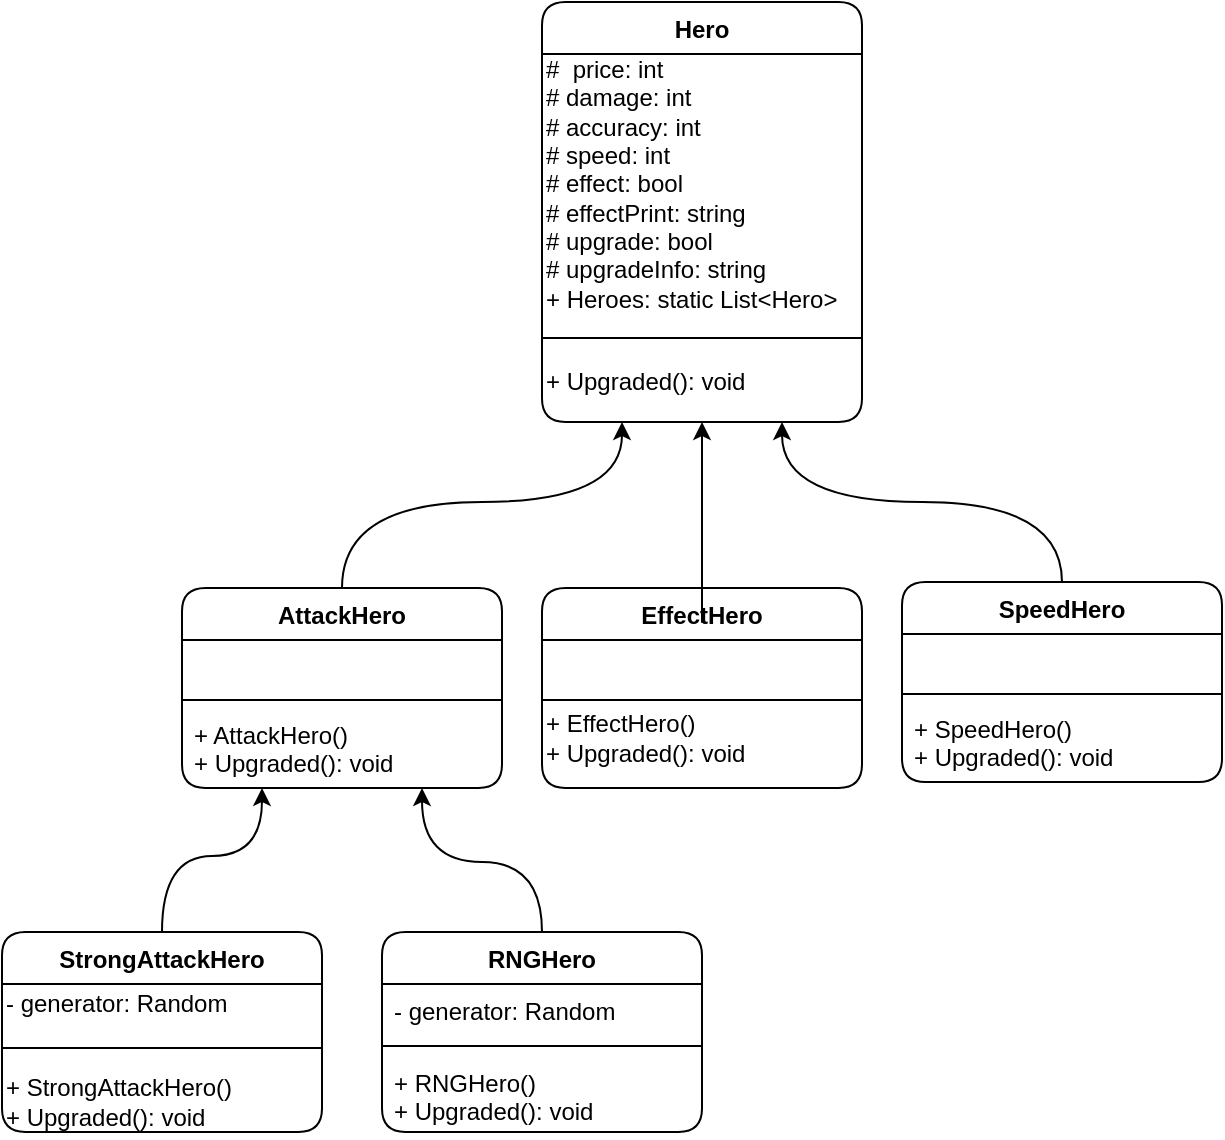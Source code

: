 <mxfile version="14.6.11" type="github" pages="2">
  <diagram id="C5RBs43oDa-KdzZeNtuy" name="Hero">
    <mxGraphModel dx="749" dy="627" grid="1" gridSize="10" guides="1" tooltips="1" connect="1" arrows="1" fold="1" page="1" pageScale="1" pageWidth="827" pageHeight="1169" math="0" shadow="0">
      <root>
        <mxCell id="WIyWlLk6GJQsqaUBKTNV-0" />
        <mxCell id="WIyWlLk6GJQsqaUBKTNV-1" parent="WIyWlLk6GJQsqaUBKTNV-0" />
        <mxCell id="zkfFHV4jXpPFQw0GAbJ--0" value="Hero" style="swimlane;fontStyle=1;align=center;verticalAlign=top;childLayout=stackLayout;horizontal=1;startSize=26;horizontalStack=0;resizeParent=1;resizeLast=0;collapsible=1;marginBottom=0;shadow=0;strokeWidth=1;rounded=1;" parent="WIyWlLk6GJQsqaUBKTNV-1" vertex="1">
          <mxGeometry x="320" y="120" width="160" height="210" as="geometry">
            <mxRectangle x="230" y="140" width="160" height="26" as="alternateBounds" />
          </mxGeometry>
        </mxCell>
        <mxCell id="fOFZKlebAl8qTiJnDQJF-10" value="#&amp;nbsp; price: int&lt;br&gt;# damage: int&lt;br&gt;# accuracy: int&lt;br&gt;# speed: int&lt;br&gt;# effect: bool&lt;br&gt;# effectPrint: string&lt;br&gt;# upgrade: bool&lt;br&gt;# upgradeInfo: string&lt;br&gt;+ Heroes: static List&amp;lt;Hero&amp;gt;" style="text;html=1;align=left;verticalAlign=middle;resizable=0;points=[];autosize=1;strokeColor=none;" parent="zkfFHV4jXpPFQw0GAbJ--0" vertex="1">
          <mxGeometry y="26" width="160" height="130" as="geometry" />
        </mxCell>
        <mxCell id="zkfFHV4jXpPFQw0GAbJ--4" value="" style="line;html=1;strokeWidth=1;align=left;verticalAlign=middle;spacingTop=-1;spacingLeft=3;spacingRight=3;rotatable=0;labelPosition=right;points=[];portConstraint=eastwest;rounded=1;" parent="zkfFHV4jXpPFQw0GAbJ--0" vertex="1">
          <mxGeometry y="156" width="160" height="24" as="geometry" />
        </mxCell>
        <mxCell id="5n9pGK_i3ejU4ObwaQJb-2" value="+ Upgraded(): void" style="text;html=1;align=left;verticalAlign=middle;resizable=0;points=[];autosize=1;strokeColor=none;" parent="zkfFHV4jXpPFQw0GAbJ--0" vertex="1">
          <mxGeometry y="180" width="160" height="20" as="geometry" />
        </mxCell>
        <mxCell id="zkfFHV4jXpPFQw0GAbJ--6" value="AttackHero" style="swimlane;fontStyle=1;align=center;verticalAlign=top;childLayout=stackLayout;horizontal=1;startSize=26;horizontalStack=0;resizeParent=1;resizeLast=0;collapsible=1;marginBottom=0;shadow=0;strokeWidth=1;rounded=1;" parent="WIyWlLk6GJQsqaUBKTNV-1" vertex="1">
          <mxGeometry x="140" y="413" width="160" height="100" as="geometry">
            <mxRectangle x="130" y="380" width="160" height="26" as="alternateBounds" />
          </mxGeometry>
        </mxCell>
        <mxCell id="zkfFHV4jXpPFQw0GAbJ--8" value=" " style="text;align=left;verticalAlign=top;spacingLeft=4;spacingRight=4;overflow=hidden;rotatable=0;points=[[0,0.5],[1,0.5]];portConstraint=eastwest;shadow=0;html=0;rounded=1;" parent="zkfFHV4jXpPFQw0GAbJ--6" vertex="1">
          <mxGeometry y="26" width="160" height="26" as="geometry" />
        </mxCell>
        <mxCell id="zkfFHV4jXpPFQw0GAbJ--9" value="" style="line;html=1;strokeWidth=1;align=left;verticalAlign=middle;spacingTop=-1;spacingLeft=3;spacingRight=3;rotatable=0;labelPosition=right;points=[];portConstraint=eastwest;rounded=1;" parent="zkfFHV4jXpPFQw0GAbJ--6" vertex="1">
          <mxGeometry y="52" width="160" height="8" as="geometry" />
        </mxCell>
        <mxCell id="zkfFHV4jXpPFQw0GAbJ--10" value="+ AttackHero()&#xa;+ Upgraded(): void" style="text;align=left;verticalAlign=top;spacingLeft=4;spacingRight=4;overflow=hidden;rotatable=0;points=[[0,0.5],[1,0.5]];portConstraint=eastwest;fontStyle=0;rounded=1;" parent="zkfFHV4jXpPFQw0GAbJ--6" vertex="1">
          <mxGeometry y="60" width="160" height="40" as="geometry" />
        </mxCell>
        <mxCell id="zkfFHV4jXpPFQw0GAbJ--12" value="" style="endArrow=classic;endFill=1;shadow=0;strokeWidth=1;edgeStyle=elbowEdgeStyle;elbow=vertical;curved=1;exitX=0.5;exitY=0;exitDx=0;exitDy=0;entryX=0.25;entryY=1;entryDx=0;entryDy=0;" parent="WIyWlLk6GJQsqaUBKTNV-1" source="zkfFHV4jXpPFQw0GAbJ--6" target="zkfFHV4jXpPFQw0GAbJ--0" edge="1">
          <mxGeometry width="160" relative="1" as="geometry">
            <mxPoint x="300" y="203" as="sourcePoint" />
            <mxPoint x="300" y="203" as="targetPoint" />
            <Array as="points">
              <mxPoint x="290" y="370" />
            </Array>
          </mxGeometry>
        </mxCell>
        <mxCell id="zkfFHV4jXpPFQw0GAbJ--13" value="EffectHero" style="swimlane;fontStyle=1;align=center;verticalAlign=top;childLayout=stackLayout;horizontal=1;startSize=26;horizontalStack=0;resizeParent=1;resizeLast=0;collapsible=1;marginBottom=0;shadow=0;strokeWidth=1;rounded=1;" parent="WIyWlLk6GJQsqaUBKTNV-1" vertex="1">
          <mxGeometry x="320" y="413" width="160" height="100" as="geometry">
            <mxRectangle x="340" y="380" width="170" height="26" as="alternateBounds" />
          </mxGeometry>
        </mxCell>
        <mxCell id="zkfFHV4jXpPFQw0GAbJ--14" value=" " style="text;align=left;verticalAlign=top;spacingLeft=4;spacingRight=4;overflow=hidden;rotatable=0;points=[[0,0.5],[1,0.5]];portConstraint=eastwest;rounded=1;" parent="zkfFHV4jXpPFQw0GAbJ--13" vertex="1">
          <mxGeometry y="26" width="160" height="26" as="geometry" />
        </mxCell>
        <mxCell id="zkfFHV4jXpPFQw0GAbJ--15" value="" style="line;html=1;strokeWidth=1;align=left;verticalAlign=middle;spacingTop=-1;spacingLeft=3;spacingRight=3;rotatable=0;labelPosition=right;points=[];portConstraint=eastwest;rounded=1;" parent="zkfFHV4jXpPFQw0GAbJ--13" vertex="1">
          <mxGeometry y="52" width="160" height="8" as="geometry" />
        </mxCell>
        <mxCell id="5n9pGK_i3ejU4ObwaQJb-17" value="+ EffectHero()&lt;br&gt;+ Upgraded(): void" style="text;html=1;align=left;verticalAlign=middle;resizable=0;points=[];autosize=1;strokeColor=none;" parent="zkfFHV4jXpPFQw0GAbJ--13" vertex="1">
          <mxGeometry y="60" width="160" height="30" as="geometry" />
        </mxCell>
        <mxCell id="zkfFHV4jXpPFQw0GAbJ--16" value="" style="endArrow=classic;endFill=1;shadow=0;strokeWidth=1;edgeStyle=elbowEdgeStyle;elbow=vertical;entryX=0.5;entryY=1;entryDx=0;entryDy=0;curved=1;exitX=0.5;exitY=0;exitDx=0;exitDy=0;" parent="WIyWlLk6GJQsqaUBKTNV-1" source="zkfFHV4jXpPFQw0GAbJ--13" target="zkfFHV4jXpPFQw0GAbJ--0" edge="1">
          <mxGeometry width="160" relative="1" as="geometry">
            <mxPoint x="500" y="410" as="sourcePoint" />
            <mxPoint x="410" y="271" as="targetPoint" />
            <Array as="points">
              <mxPoint x="430" y="470" />
            </Array>
          </mxGeometry>
        </mxCell>
        <mxCell id="fOFZKlebAl8qTiJnDQJF-11" style="edgeStyle=orthogonalEdgeStyle;curved=1;rounded=0;orthogonalLoop=1;jettySize=auto;html=1;entryX=0.75;entryY=1;entryDx=0;entryDy=0;" parent="WIyWlLk6GJQsqaUBKTNV-1" source="fOFZKlebAl8qTiJnDQJF-6" target="zkfFHV4jXpPFQw0GAbJ--0" edge="1">
          <mxGeometry relative="1" as="geometry">
            <mxPoint x="480" y="240" as="targetPoint" />
            <Array as="points">
              <mxPoint x="580" y="370" />
              <mxPoint x="440" y="370" />
            </Array>
          </mxGeometry>
        </mxCell>
        <mxCell id="fOFZKlebAl8qTiJnDQJF-6" value="SpeedHero" style="swimlane;fontStyle=1;align=center;verticalAlign=top;childLayout=stackLayout;horizontal=1;startSize=26;horizontalStack=0;resizeParent=1;resizeParentMax=0;resizeLast=0;collapsible=1;marginBottom=0;rounded=1;shadow=0;glass=0;sketch=0;fillColor=#ffffff;gradientColor=none;" parent="WIyWlLk6GJQsqaUBKTNV-1" vertex="1">
          <mxGeometry x="500" y="410" width="160" height="100" as="geometry" />
        </mxCell>
        <mxCell id="fOFZKlebAl8qTiJnDQJF-7" value=" " style="text;strokeColor=none;fillColor=none;align=left;verticalAlign=top;spacingLeft=4;spacingRight=4;overflow=hidden;rotatable=0;points=[[0,0.5],[1,0.5]];portConstraint=eastwest;" parent="fOFZKlebAl8qTiJnDQJF-6" vertex="1">
          <mxGeometry y="26" width="160" height="26" as="geometry" />
        </mxCell>
        <mxCell id="fOFZKlebAl8qTiJnDQJF-8" value="" style="line;strokeWidth=1;fillColor=none;align=left;verticalAlign=middle;spacingTop=-1;spacingLeft=3;spacingRight=3;rotatable=0;labelPosition=right;points=[];portConstraint=eastwest;" parent="fOFZKlebAl8qTiJnDQJF-6" vertex="1">
          <mxGeometry y="52" width="160" height="8" as="geometry" />
        </mxCell>
        <mxCell id="fOFZKlebAl8qTiJnDQJF-9" value="+ SpeedHero()&#xa;+ Upgraded(): void" style="text;strokeColor=none;fillColor=none;align=left;verticalAlign=top;spacingLeft=4;spacingRight=4;overflow=hidden;rotatable=0;points=[[0,0.5],[1,0.5]];portConstraint=eastwest;" parent="fOFZKlebAl8qTiJnDQJF-6" vertex="1">
          <mxGeometry y="60" width="160" height="40" as="geometry" />
        </mxCell>
        <mxCell id="5HbnqdHGxBV0XQOdH_l--1" style="edgeStyle=orthogonalEdgeStyle;rounded=0;orthogonalLoop=1;jettySize=auto;html=1;entryX=0.25;entryY=1;entryDx=0;entryDy=0;curved=1;exitX=0.5;exitY=0;exitDx=0;exitDy=0;" edge="1" parent="WIyWlLk6GJQsqaUBKTNV-1" source="5n9pGK_i3ejU4ObwaQJb-3" target="zkfFHV4jXpPFQw0GAbJ--6">
          <mxGeometry relative="1" as="geometry">
            <Array as="points">
              <mxPoint x="130" y="547" />
              <mxPoint x="180" y="547" />
            </Array>
          </mxGeometry>
        </mxCell>
        <mxCell id="5n9pGK_i3ejU4ObwaQJb-3" value="StrongAttackHero" style="swimlane;fontStyle=1;align=center;verticalAlign=top;childLayout=stackLayout;horizontal=1;startSize=26;horizontalStack=0;resizeParent=1;resizeParentMax=0;resizeLast=0;collapsible=1;marginBottom=0;rounded=1;" parent="WIyWlLk6GJQsqaUBKTNV-1" vertex="1">
          <mxGeometry x="50" y="585" width="160" height="100" as="geometry" />
        </mxCell>
        <mxCell id="5n9pGK_i3ejU4ObwaQJb-19" value="&lt;div&gt;&lt;span&gt;- generator: Random&lt;/span&gt;&lt;/div&gt;" style="text;html=1;align=left;verticalAlign=middle;resizable=0;points=[];autosize=1;strokeColor=none;" parent="5n9pGK_i3ejU4ObwaQJb-3" vertex="1">
          <mxGeometry y="26" width="160" height="20" as="geometry" />
        </mxCell>
        <mxCell id="5n9pGK_i3ejU4ObwaQJb-5" value="" style="line;strokeWidth=1;fillColor=none;align=left;verticalAlign=middle;spacingTop=-1;spacingLeft=3;spacingRight=3;rotatable=0;labelPosition=right;points=[];portConstraint=eastwest;" parent="5n9pGK_i3ejU4ObwaQJb-3" vertex="1">
          <mxGeometry y="46" width="160" height="24" as="geometry" />
        </mxCell>
        <mxCell id="5n9pGK_i3ejU4ObwaQJb-18" value="+ StrongAttackHero()&lt;br&gt;+ Upgraded(): void" style="text;html=1;align=left;verticalAlign=middle;resizable=0;points=[];autosize=1;strokeColor=none;" parent="5n9pGK_i3ejU4ObwaQJb-3" vertex="1">
          <mxGeometry y="70" width="160" height="30" as="geometry" />
        </mxCell>
        <mxCell id="5n9pGK_i3ejU4ObwaQJb-12" style="edgeStyle=orthogonalEdgeStyle;curved=1;rounded=0;orthogonalLoop=1;jettySize=auto;html=1;endArrow=classic;endFill=1;strokeWidth=1;exitX=0.5;exitY=0;exitDx=0;exitDy=0;entryX=0.75;entryY=1;entryDx=0;entryDy=0;" parent="WIyWlLk6GJQsqaUBKTNV-1" source="5n9pGK_i3ejU4ObwaQJb-7" target="zkfFHV4jXpPFQw0GAbJ--6" edge="1">
          <mxGeometry relative="1" as="geometry">
            <Array as="points">
              <mxPoint x="320" y="550" />
              <mxPoint x="260" y="550" />
            </Array>
            <mxPoint x="260" y="533" as="targetPoint" />
          </mxGeometry>
        </mxCell>
        <mxCell id="5n9pGK_i3ejU4ObwaQJb-7" value="RNGHero" style="swimlane;fontStyle=1;align=center;verticalAlign=top;childLayout=stackLayout;horizontal=1;startSize=26;horizontalStack=0;resizeParent=1;resizeParentMax=0;resizeLast=0;collapsible=1;marginBottom=0;rounded=1;" parent="WIyWlLk6GJQsqaUBKTNV-1" vertex="1">
          <mxGeometry x="240" y="585" width="160" height="100" as="geometry" />
        </mxCell>
        <mxCell id="5n9pGK_i3ejU4ObwaQJb-8" value="- generator: Random" style="text;strokeColor=none;fillColor=none;align=left;verticalAlign=top;spacingLeft=4;spacingRight=4;overflow=hidden;rotatable=0;points=[[0,0.5],[1,0.5]];portConstraint=eastwest;rounded=0;shadow=0;glass=0;sketch=0;" parent="5n9pGK_i3ejU4ObwaQJb-7" vertex="1">
          <mxGeometry y="26" width="160" height="26" as="geometry" />
        </mxCell>
        <mxCell id="5n9pGK_i3ejU4ObwaQJb-9" value="" style="line;strokeWidth=1;fillColor=none;align=left;verticalAlign=middle;spacingTop=-1;spacingLeft=3;spacingRight=3;rotatable=0;labelPosition=right;points=[];portConstraint=eastwest;" parent="5n9pGK_i3ejU4ObwaQJb-7" vertex="1">
          <mxGeometry y="52" width="160" height="10" as="geometry" />
        </mxCell>
        <mxCell id="5n9pGK_i3ejU4ObwaQJb-10" value="+ RNGHero()&#xa;+ Upgraded(): void" style="text;strokeColor=none;fillColor=none;align=left;verticalAlign=top;spacingLeft=4;spacingRight=4;overflow=hidden;rotatable=0;points=[[0,0.5],[1,0.5]];portConstraint=eastwest;" parent="5n9pGK_i3ejU4ObwaQJb-7" vertex="1">
          <mxGeometry y="62" width="160" height="38" as="geometry" />
        </mxCell>
      </root>
    </mxGraphModel>
  </diagram>
  <diagram id="gpCSn_Zk3ZEgO7moGBiu" name="Monster">
    <mxGraphModel dx="554" dy="761" grid="1" gridSize="10" guides="1" tooltips="1" connect="1" arrows="1" fold="1" page="1" pageScale="1" pageWidth="827" pageHeight="1169" math="0" shadow="0">
      <root>
        <mxCell id="JY0iZ1scps40qftBz4do-0" />
        <mxCell id="JY0iZ1scps40qftBz4do-1" parent="JY0iZ1scps40qftBz4do-0" />
        <mxCell id="JY0iZ1scps40qftBz4do-2" value="Monster&#xa;" style="swimlane;fontStyle=1;align=center;verticalAlign=top;childLayout=stackLayout;horizontal=1;startSize=26;horizontalStack=0;resizeParent=1;resizeParentMax=0;resizeLast=0;collapsible=1;marginBottom=0;" vertex="1" parent="JY0iZ1scps40qftBz4do-1">
          <mxGeometry x="334" y="220" width="160" height="114" as="geometry" />
        </mxCell>
        <mxCell id="JY0iZ1scps40qftBz4do-3" value="# hp: int&#xa;# speed: int&#xa;# priority: int" style="text;strokeColor=none;fillColor=none;align=left;verticalAlign=top;spacingLeft=4;spacingRight=4;overflow=hidden;rotatable=0;points=[[0,0.5],[1,0.5]];portConstraint=eastwest;" vertex="1" parent="JY0iZ1scps40qftBz4do-2">
          <mxGeometry y="26" width="160" height="54" as="geometry" />
        </mxCell>
        <mxCell id="JY0iZ1scps40qftBz4do-4" value="" style="line;strokeWidth=1;fillColor=none;align=left;verticalAlign=middle;spacingTop=-1;spacingLeft=3;spacingRight=3;rotatable=0;labelPosition=right;points=[];portConstraint=eastwest;" vertex="1" parent="JY0iZ1scps40qftBz4do-2">
          <mxGeometry y="80" width="160" height="8" as="geometry" />
        </mxCell>
        <mxCell id="JY0iZ1scps40qftBz4do-5" value=" " style="text;strokeColor=none;fillColor=none;align=left;verticalAlign=top;spacingLeft=4;spacingRight=4;overflow=hidden;rotatable=0;points=[[0,0.5],[1,0.5]];portConstraint=eastwest;" vertex="1" parent="JY0iZ1scps40qftBz4do-2">
          <mxGeometry y="88" width="160" height="26" as="geometry" />
        </mxCell>
        <mxCell id="JY0iZ1scps40qftBz4do-12" style="edgeStyle=orthogonalEdgeStyle;rounded=0;orthogonalLoop=1;jettySize=auto;html=1;entryX=0.086;entryY=1.137;entryDx=0;entryDy=0;entryPerimeter=0;exitX=0.5;exitY=0;exitDx=0;exitDy=0;" edge="1" parent="JY0iZ1scps40qftBz4do-1" source="JY0iZ1scps40qftBz4do-7" target="JY0iZ1scps40qftBz4do-5">
          <mxGeometry relative="1" as="geometry">
            <Array as="points">
              <mxPoint x="180" y="370" />
              <mxPoint x="348" y="370" />
            </Array>
          </mxGeometry>
        </mxCell>
        <mxCell id="JY0iZ1scps40qftBz4do-7" value="Zombie" style="swimlane;fontStyle=1;align=center;verticalAlign=top;childLayout=stackLayout;horizontal=1;startSize=26;horizontalStack=0;resizeParent=1;resizeParentMax=0;resizeLast=0;collapsible=1;marginBottom=0;" vertex="1" parent="JY0iZ1scps40qftBz4do-1">
          <mxGeometry x="100" y="430" width="160" height="86" as="geometry" />
        </mxCell>
        <mxCell id="JY0iZ1scps40qftBz4do-8" value=" " style="text;strokeColor=none;fillColor=none;align=left;verticalAlign=top;spacingLeft=4;spacingRight=4;overflow=hidden;rotatable=0;points=[[0,0.5],[1,0.5]];portConstraint=eastwest;" vertex="1" parent="JY0iZ1scps40qftBz4do-7">
          <mxGeometry y="26" width="160" height="26" as="geometry" />
        </mxCell>
        <mxCell id="JY0iZ1scps40qftBz4do-9" value="" style="line;strokeWidth=1;fillColor=none;align=left;verticalAlign=middle;spacingTop=-1;spacingLeft=3;spacingRight=3;rotatable=0;labelPosition=right;points=[];portConstraint=eastwest;" vertex="1" parent="JY0iZ1scps40qftBz4do-7">
          <mxGeometry y="52" width="160" height="8" as="geometry" />
        </mxCell>
        <mxCell id="JY0iZ1scps40qftBz4do-10" value="+ Zombie()" style="text;strokeColor=none;fillColor=none;align=left;verticalAlign=top;spacingLeft=4;spacingRight=4;overflow=hidden;rotatable=0;points=[[0,0.5],[1,0.5]];portConstraint=eastwest;" vertex="1" parent="JY0iZ1scps40qftBz4do-7">
          <mxGeometry y="60" width="160" height="26" as="geometry" />
        </mxCell>
        <mxCell id="JY0iZ1scps40qftBz4do-13" value="Bat" style="swimlane;fontStyle=1;align=center;verticalAlign=top;childLayout=stackLayout;horizontal=1;startSize=26;horizontalStack=0;resizeParent=1;resizeParentMax=0;resizeLast=0;collapsible=1;marginBottom=0;" vertex="1" parent="JY0iZ1scps40qftBz4do-1">
          <mxGeometry x="280" y="430" width="160" height="86" as="geometry" />
        </mxCell>
        <mxCell id="JY0iZ1scps40qftBz4do-14" value=" " style="text;strokeColor=none;fillColor=none;align=left;verticalAlign=top;spacingLeft=4;spacingRight=4;overflow=hidden;rotatable=0;points=[[0,0.5],[1,0.5]];portConstraint=eastwest;" vertex="1" parent="JY0iZ1scps40qftBz4do-13">
          <mxGeometry y="26" width="160" height="26" as="geometry" />
        </mxCell>
        <mxCell id="JY0iZ1scps40qftBz4do-15" value="" style="line;strokeWidth=1;fillColor=none;align=left;verticalAlign=middle;spacingTop=-1;spacingLeft=3;spacingRight=3;rotatable=0;labelPosition=right;points=[];portConstraint=eastwest;" vertex="1" parent="JY0iZ1scps40qftBz4do-13">
          <mxGeometry y="52" width="160" height="8" as="geometry" />
        </mxCell>
        <mxCell id="JY0iZ1scps40qftBz4do-16" value="+ Bat()" style="text;strokeColor=none;fillColor=none;align=left;verticalAlign=top;spacingLeft=4;spacingRight=4;overflow=hidden;rotatable=0;points=[[0,0.5],[1,0.5]];portConstraint=eastwest;" vertex="1" parent="JY0iZ1scps40qftBz4do-13">
          <mxGeometry y="60" width="160" height="26" as="geometry" />
        </mxCell>
      </root>
    </mxGraphModel>
  </diagram>
</mxfile>
